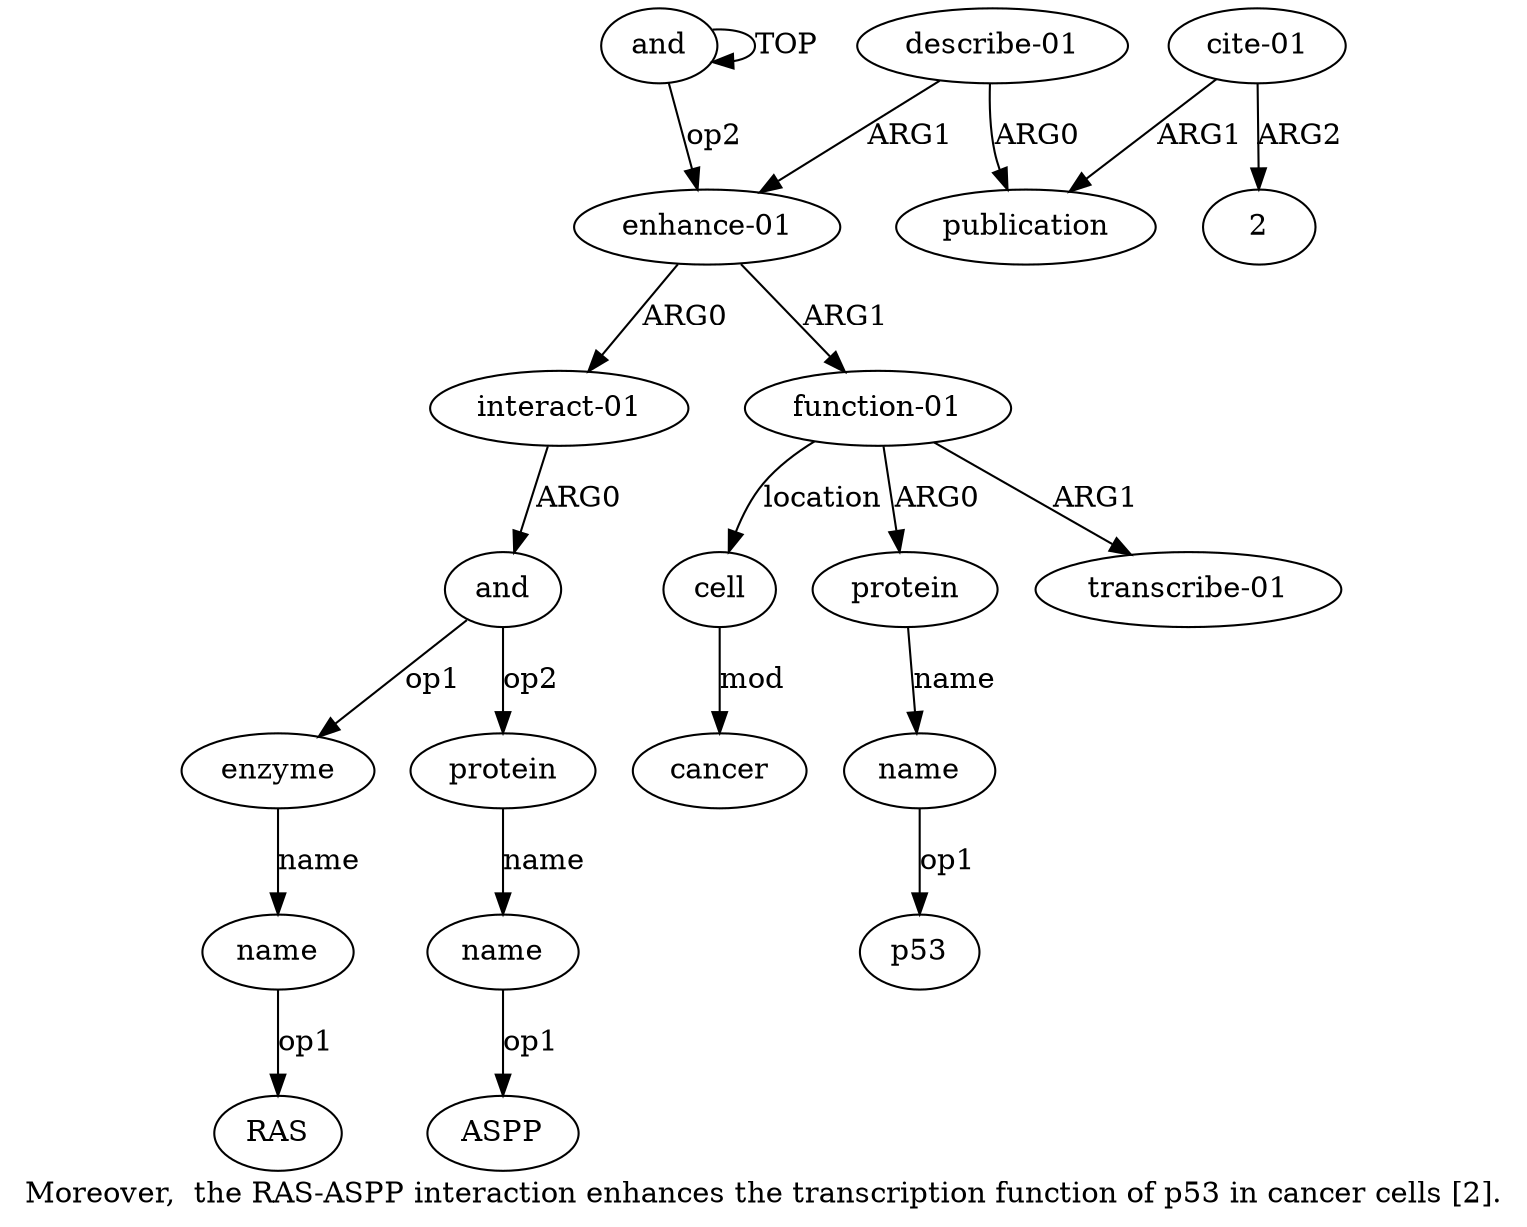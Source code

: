 digraph  {
	graph [label="Moreover,  the RAS-ASPP interaction enhances the transcription function of p53 in cancer cells [2]."];
	node [label="\N"];
	a15	 [color=black,
		gold_ind=15,
		gold_label=publication,
		label=publication,
		test_ind=15,
		test_label=publication];
	a14	 [color=black,
		gold_ind=14,
		gold_label="describe-01",
		label="describe-01",
		test_ind=14,
		test_label="describe-01"];
	a14 -> a15 [key=0,
	color=black,
	gold_label=ARG0,
	label=ARG0,
	test_label=ARG0];
a1 [color=black,
	gold_ind=1,
	gold_label="enhance-01",
	label="enhance-01",
	test_ind=1,
	test_label="enhance-01"];
a14 -> a1 [key=0,
color=black,
gold_label=ARG1,
label=ARG1,
test_label=ARG1];
"a5 RAS" [color=black,
gold_ind=-1,
gold_label=RAS,
label=RAS,
test_ind=-1,
test_label=RAS];
a16 [color=black,
gold_ind=16,
gold_label="cite-01",
label="cite-01",
test_ind=16,
test_label="cite-01"];
a16 -> a15 [key=0,
color=black,
gold_label=ARG1,
label=ARG1,
test_label=ARG1];
"a16 2" [color=black,
gold_ind=-1,
gold_label=2,
label=2,
test_ind=-1,
test_label=2];
a16 -> "a16 2" [key=0,
color=black,
gold_label=ARG2,
label=ARG2,
test_label=ARG2];
a11 [color=black,
gold_ind=11,
gold_label="transcribe-01",
label="transcribe-01",
test_ind=11,
test_label="transcribe-01"];
a10 [color=black,
gold_ind=10,
gold_label=name,
label=name,
test_ind=10,
test_label=name];
"a10 p53" [color=black,
gold_ind=-1,
gold_label=p53,
label=p53,
test_ind=-1,
test_label=p53];
a10 -> "a10 p53" [key=0,
color=black,
gold_label=op1,
label=op1,
test_label=op1];
a13 [color=black,
gold_ind=13,
gold_label=cancer,
label=cancer,
test_ind=13,
test_label=cancer];
a12 [color=black,
gold_ind=12,
gold_label=cell,
label=cell,
test_ind=12,
test_label=cell];
a12 -> a13 [key=0,
color=black,
gold_label=mod,
label=mod,
test_label=mod];
"a7 ASPP" [color=black,
gold_ind=-1,
gold_label=ASPP,
label=ASPP,
test_ind=-1,
test_label=ASPP];
a2 [color=black,
gold_ind=2,
gold_label="interact-01",
label="interact-01",
test_ind=2,
test_label="interact-01"];
a1 -> a2 [key=0,
color=black,
gold_label=ARG0,
label=ARG0,
test_label=ARG0];
a8 [color=black,
gold_ind=8,
gold_label="function-01",
label="function-01",
test_ind=8,
test_label="function-01"];
a1 -> a8 [key=0,
color=black,
gold_label=ARG1,
label=ARG1,
test_label=ARG1];
a0 [color=black,
gold_ind=0,
gold_label=and,
label=and,
test_ind=0,
test_label=and];
a0 -> a1 [key=0,
color=black,
gold_label=op2,
label=op2,
test_label=op2];
a0 -> a0 [key=0,
color=black,
gold_label=TOP,
label=TOP,
test_label=TOP];
a3 [color=black,
gold_ind=3,
gold_label=and,
label=and,
test_ind=3,
test_label=and];
a4 [color=black,
gold_ind=4,
gold_label=enzyme,
label=enzyme,
test_ind=4,
test_label=enzyme];
a3 -> a4 [key=0,
color=black,
gold_label=op1,
label=op1,
test_label=op1];
a6 [color=black,
gold_ind=6,
gold_label=protein,
label=protein,
test_ind=6,
test_label=protein];
a3 -> a6 [key=0,
color=black,
gold_label=op2,
label=op2,
test_label=op2];
a2 -> a3 [key=0,
color=black,
gold_label=ARG0,
label=ARG0,
test_label=ARG0];
a5 [color=black,
gold_ind=5,
gold_label=name,
label=name,
test_ind=5,
test_label=name];
a5 -> "a5 RAS" [key=0,
color=black,
gold_label=op1,
label=op1,
test_label=op1];
a4 -> a5 [key=0,
color=black,
gold_label=name,
label=name,
test_label=name];
a7 [color=black,
gold_ind=7,
gold_label=name,
label=name,
test_ind=7,
test_label=name];
a7 -> "a7 ASPP" [key=0,
color=black,
gold_label=op1,
label=op1,
test_label=op1];
a6 -> a7 [key=0,
color=black,
gold_label=name,
label=name,
test_label=name];
a9 [color=black,
gold_ind=9,
gold_label=protein,
label=protein,
test_ind=9,
test_label=protein];
a9 -> a10 [key=0,
color=black,
gold_label=name,
label=name,
test_label=name];
a8 -> a11 [key=0,
color=black,
gold_label=ARG1,
label=ARG1,
test_label=ARG1];
a8 -> a12 [key=0,
color=black,
gold_label=location,
label=location,
test_label=location];
a8 -> a9 [key=0,
color=black,
gold_label=ARG0,
label=ARG0,
test_label=ARG0];
}
